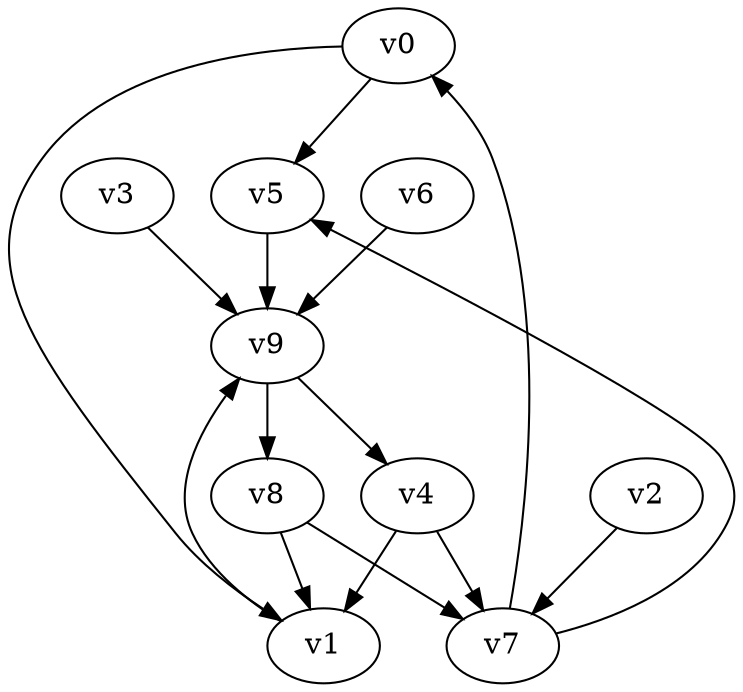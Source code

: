 // Benchmark game 14 - 10 vertices
// time_bound: 10
// targets: v5
digraph G {
    v0 [name="v0", player=0];
    v1 [name="v1", player=1];
    v2 [name="v2", player=0];
    v3 [name="v3", player=0];
    v4 [name="v4", player=0];
    v5 [name="v5", player=0, target=1];
    v6 [name="v6", player=1];
    v7 [name="v7", player=1];
    v8 [name="v8", player=0];
    v9 [name="v9", player=0];

    v0 -> v1 [constraint="t >= 2"];
    v1 -> v9 [constraint="t mod 2 == 0"];
    v2 -> v7;
    v3 -> v9;
    v4 -> v7;
    v5 -> v9;
    v6 -> v9;
    v7 -> v5 [constraint="t >= 4"];
    v8 -> v7;
    v9 -> v4;
    v8 -> v1;
    v7 -> v0;
    v0 -> v5;
    v4 -> v1;
    v9 -> v8;
}
